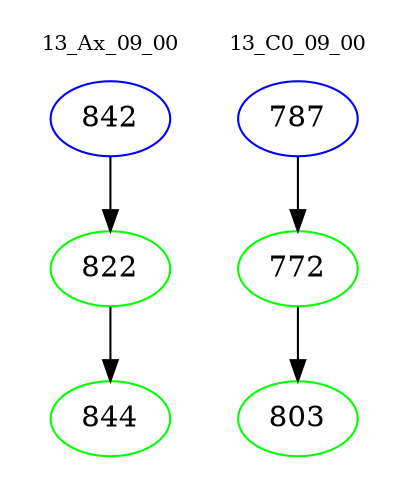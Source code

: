 digraph{
subgraph cluster_0 {
color = white
label = "13_Ax_09_00";
fontsize=10;
T0_842 [label="842", color="blue"]
T0_842 -> T0_822 [color="black"]
T0_822 [label="822", color="green"]
T0_822 -> T0_844 [color="black"]
T0_844 [label="844", color="green"]
}
subgraph cluster_1 {
color = white
label = "13_C0_09_00";
fontsize=10;
T1_787 [label="787", color="blue"]
T1_787 -> T1_772 [color="black"]
T1_772 [label="772", color="green"]
T1_772 -> T1_803 [color="black"]
T1_803 [label="803", color="green"]
}
}
